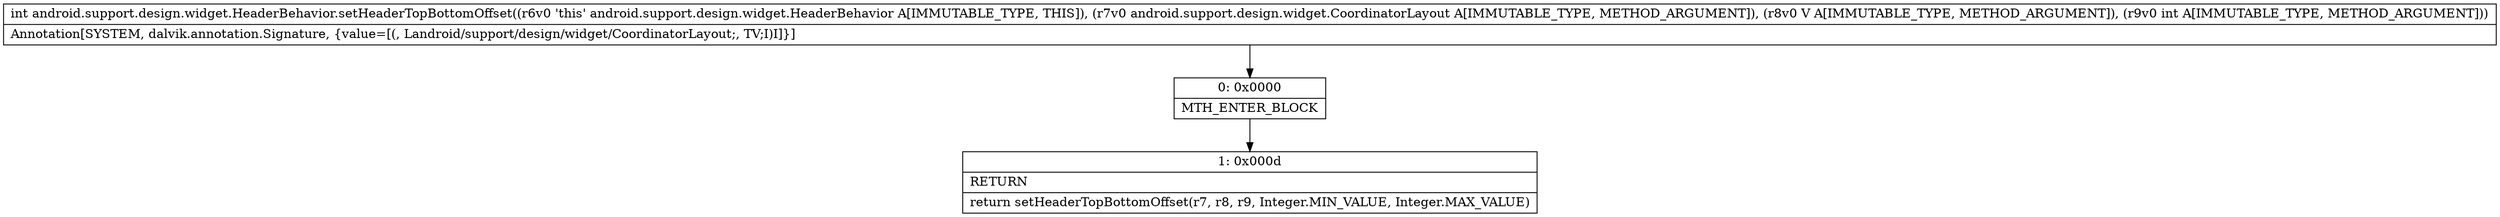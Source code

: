 digraph "CFG forandroid.support.design.widget.HeaderBehavior.setHeaderTopBottomOffset(Landroid\/support\/design\/widget\/CoordinatorLayout;Landroid\/view\/View;I)I" {
Node_0 [shape=record,label="{0\:\ 0x0000|MTH_ENTER_BLOCK\l}"];
Node_1 [shape=record,label="{1\:\ 0x000d|RETURN\l|return setHeaderTopBottomOffset(r7, r8, r9, Integer.MIN_VALUE, Integer.MAX_VALUE)\l}"];
MethodNode[shape=record,label="{int android.support.design.widget.HeaderBehavior.setHeaderTopBottomOffset((r6v0 'this' android.support.design.widget.HeaderBehavior A[IMMUTABLE_TYPE, THIS]), (r7v0 android.support.design.widget.CoordinatorLayout A[IMMUTABLE_TYPE, METHOD_ARGUMENT]), (r8v0 V A[IMMUTABLE_TYPE, METHOD_ARGUMENT]), (r9v0 int A[IMMUTABLE_TYPE, METHOD_ARGUMENT]))  | Annotation[SYSTEM, dalvik.annotation.Signature, \{value=[(, Landroid\/support\/design\/widget\/CoordinatorLayout;, TV;I)I]\}]\l}"];
MethodNode -> Node_0;
Node_0 -> Node_1;
}

